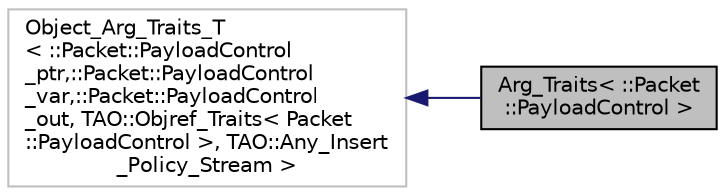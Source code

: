 digraph "Arg_Traits&lt; ::Packet::PayloadControl &gt;"
{
 // INTERACTIVE_SVG=YES
  edge [fontname="Helvetica",fontsize="10",labelfontname="Helvetica",labelfontsize="10"];
  node [fontname="Helvetica",fontsize="10",shape=record];
  rankdir="LR";
  Node1 [label="Arg_Traits\< ::Packet\l::PayloadControl \>",height=0.2,width=0.4,color="black", fillcolor="grey75", style="filled", fontcolor="black"];
  Node2 -> Node1 [dir="back",color="midnightblue",fontsize="10",style="solid",fontname="Helvetica"];
  Node2 [label="Object_Arg_Traits_T\l\< ::Packet::PayloadControl\l_ptr,::Packet::PayloadControl\l_var,::Packet::PayloadControl\l_out, TAO::Objref_Traits\< Packet\l::PayloadControl \>, TAO::Any_Insert\l_Policy_Stream \>",height=0.2,width=0.4,color="grey75", fillcolor="white", style="filled"];
}
